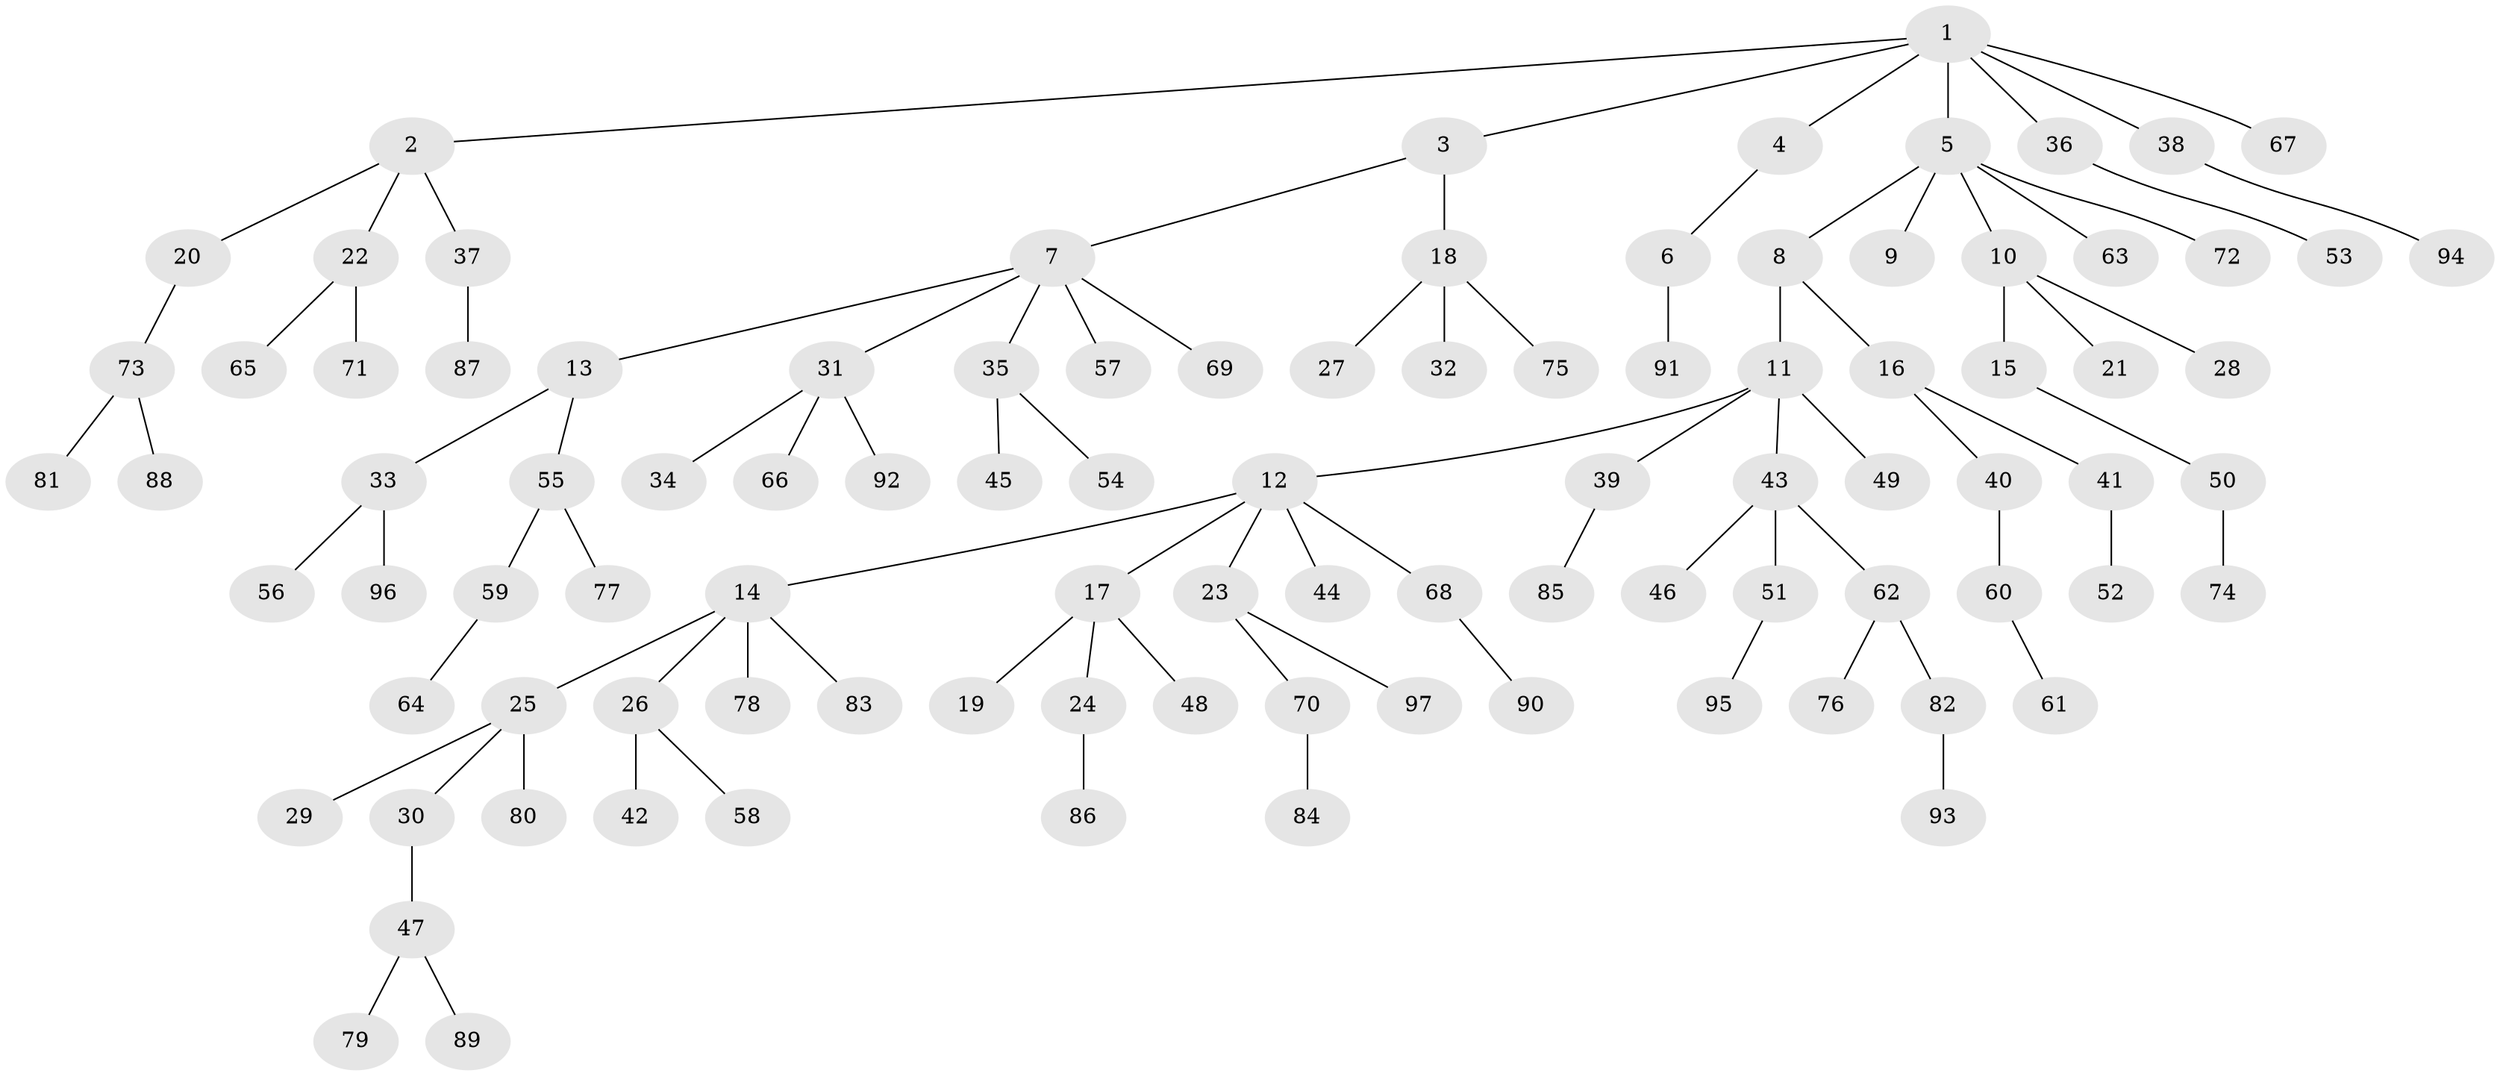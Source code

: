 // coarse degree distribution, {7: 0.03076923076923077, 4: 0.07692307692307693, 5: 0.03076923076923077, 1: 0.5692307692307692, 3: 0.13846153846153847, 2: 0.15384615384615385}
// Generated by graph-tools (version 1.1) at 2025/42/03/06/25 10:42:04]
// undirected, 97 vertices, 96 edges
graph export_dot {
graph [start="1"]
  node [color=gray90,style=filled];
  1;
  2;
  3;
  4;
  5;
  6;
  7;
  8;
  9;
  10;
  11;
  12;
  13;
  14;
  15;
  16;
  17;
  18;
  19;
  20;
  21;
  22;
  23;
  24;
  25;
  26;
  27;
  28;
  29;
  30;
  31;
  32;
  33;
  34;
  35;
  36;
  37;
  38;
  39;
  40;
  41;
  42;
  43;
  44;
  45;
  46;
  47;
  48;
  49;
  50;
  51;
  52;
  53;
  54;
  55;
  56;
  57;
  58;
  59;
  60;
  61;
  62;
  63;
  64;
  65;
  66;
  67;
  68;
  69;
  70;
  71;
  72;
  73;
  74;
  75;
  76;
  77;
  78;
  79;
  80;
  81;
  82;
  83;
  84;
  85;
  86;
  87;
  88;
  89;
  90;
  91;
  92;
  93;
  94;
  95;
  96;
  97;
  1 -- 2;
  1 -- 3;
  1 -- 4;
  1 -- 5;
  1 -- 36;
  1 -- 38;
  1 -- 67;
  2 -- 20;
  2 -- 22;
  2 -- 37;
  3 -- 7;
  3 -- 18;
  4 -- 6;
  5 -- 8;
  5 -- 9;
  5 -- 10;
  5 -- 63;
  5 -- 72;
  6 -- 91;
  7 -- 13;
  7 -- 31;
  7 -- 35;
  7 -- 57;
  7 -- 69;
  8 -- 11;
  8 -- 16;
  10 -- 15;
  10 -- 21;
  10 -- 28;
  11 -- 12;
  11 -- 39;
  11 -- 43;
  11 -- 49;
  12 -- 14;
  12 -- 17;
  12 -- 23;
  12 -- 44;
  12 -- 68;
  13 -- 33;
  13 -- 55;
  14 -- 25;
  14 -- 26;
  14 -- 78;
  14 -- 83;
  15 -- 50;
  16 -- 40;
  16 -- 41;
  17 -- 19;
  17 -- 24;
  17 -- 48;
  18 -- 27;
  18 -- 32;
  18 -- 75;
  20 -- 73;
  22 -- 65;
  22 -- 71;
  23 -- 70;
  23 -- 97;
  24 -- 86;
  25 -- 29;
  25 -- 30;
  25 -- 80;
  26 -- 42;
  26 -- 58;
  30 -- 47;
  31 -- 34;
  31 -- 66;
  31 -- 92;
  33 -- 56;
  33 -- 96;
  35 -- 45;
  35 -- 54;
  36 -- 53;
  37 -- 87;
  38 -- 94;
  39 -- 85;
  40 -- 60;
  41 -- 52;
  43 -- 46;
  43 -- 51;
  43 -- 62;
  47 -- 79;
  47 -- 89;
  50 -- 74;
  51 -- 95;
  55 -- 59;
  55 -- 77;
  59 -- 64;
  60 -- 61;
  62 -- 76;
  62 -- 82;
  68 -- 90;
  70 -- 84;
  73 -- 81;
  73 -- 88;
  82 -- 93;
}
